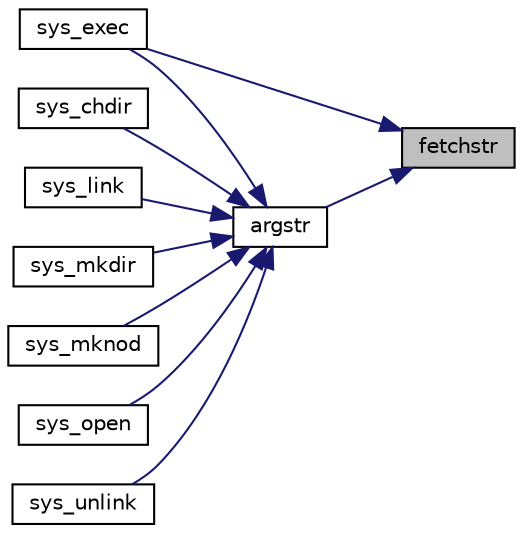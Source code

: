 digraph "fetchstr"
{
 // LATEX_PDF_SIZE
  edge [fontname="Helvetica",fontsize="10",labelfontname="Helvetica",labelfontsize="10"];
  node [fontname="Helvetica",fontsize="10",shape=record];
  rankdir="RL";
  Node1 [label="fetchstr",height=0.2,width=0.4,color="black", fillcolor="grey75", style="filled", fontcolor="black",tooltip=" "];
  Node1 -> Node2 [dir="back",color="midnightblue",fontsize="10",style="solid"];
  Node2 [label="argstr",height=0.2,width=0.4,color="black", fillcolor="white", style="filled",URL="$d5/d64/defs_8h.html#afc00cb2e6a06b1021f3d82fa4d0eff07",tooltip=" "];
  Node2 -> Node3 [dir="back",color="midnightblue",fontsize="10",style="solid"];
  Node3 [label="sys_chdir",height=0.2,width=0.4,color="black", fillcolor="white", style="filled",URL="$db/dd8/syscall_8c.html#ad1c5f8693cb35b9605fee09eebdda640",tooltip=" "];
  Node2 -> Node4 [dir="back",color="midnightblue",fontsize="10",style="solid"];
  Node4 [label="sys_exec",height=0.2,width=0.4,color="black", fillcolor="white", style="filled",URL="$db/dd8/syscall_8c.html#aeaa813ddeb6a5fac3c45714c7351c526",tooltip=" "];
  Node2 -> Node5 [dir="back",color="midnightblue",fontsize="10",style="solid"];
  Node5 [label="sys_link",height=0.2,width=0.4,color="black", fillcolor="white", style="filled",URL="$db/dd8/syscall_8c.html#a759600870314007ac558871239122fb7",tooltip=" "];
  Node2 -> Node6 [dir="back",color="midnightblue",fontsize="10",style="solid"];
  Node6 [label="sys_mkdir",height=0.2,width=0.4,color="black", fillcolor="white", style="filled",URL="$db/dd8/syscall_8c.html#a057e5bce2de7a87ebfd2dc33967bca4a",tooltip=" "];
  Node2 -> Node7 [dir="back",color="midnightblue",fontsize="10",style="solid"];
  Node7 [label="sys_mknod",height=0.2,width=0.4,color="black", fillcolor="white", style="filled",URL="$db/dd8/syscall_8c.html#a25697aa3d828b5878d38170d724adb27",tooltip=" "];
  Node2 -> Node8 [dir="back",color="midnightblue",fontsize="10",style="solid"];
  Node8 [label="sys_open",height=0.2,width=0.4,color="black", fillcolor="white", style="filled",URL="$db/dd8/syscall_8c.html#a74e45efc661ca17c068bc283b3842e6d",tooltip=" "];
  Node2 -> Node9 [dir="back",color="midnightblue",fontsize="10",style="solid"];
  Node9 [label="sys_unlink",height=0.2,width=0.4,color="black", fillcolor="white", style="filled",URL="$db/dd8/syscall_8c.html#ae1e58ee11d41f643929520d8c1640da7",tooltip=" "];
  Node1 -> Node4 [dir="back",color="midnightblue",fontsize="10",style="solid"];
}
